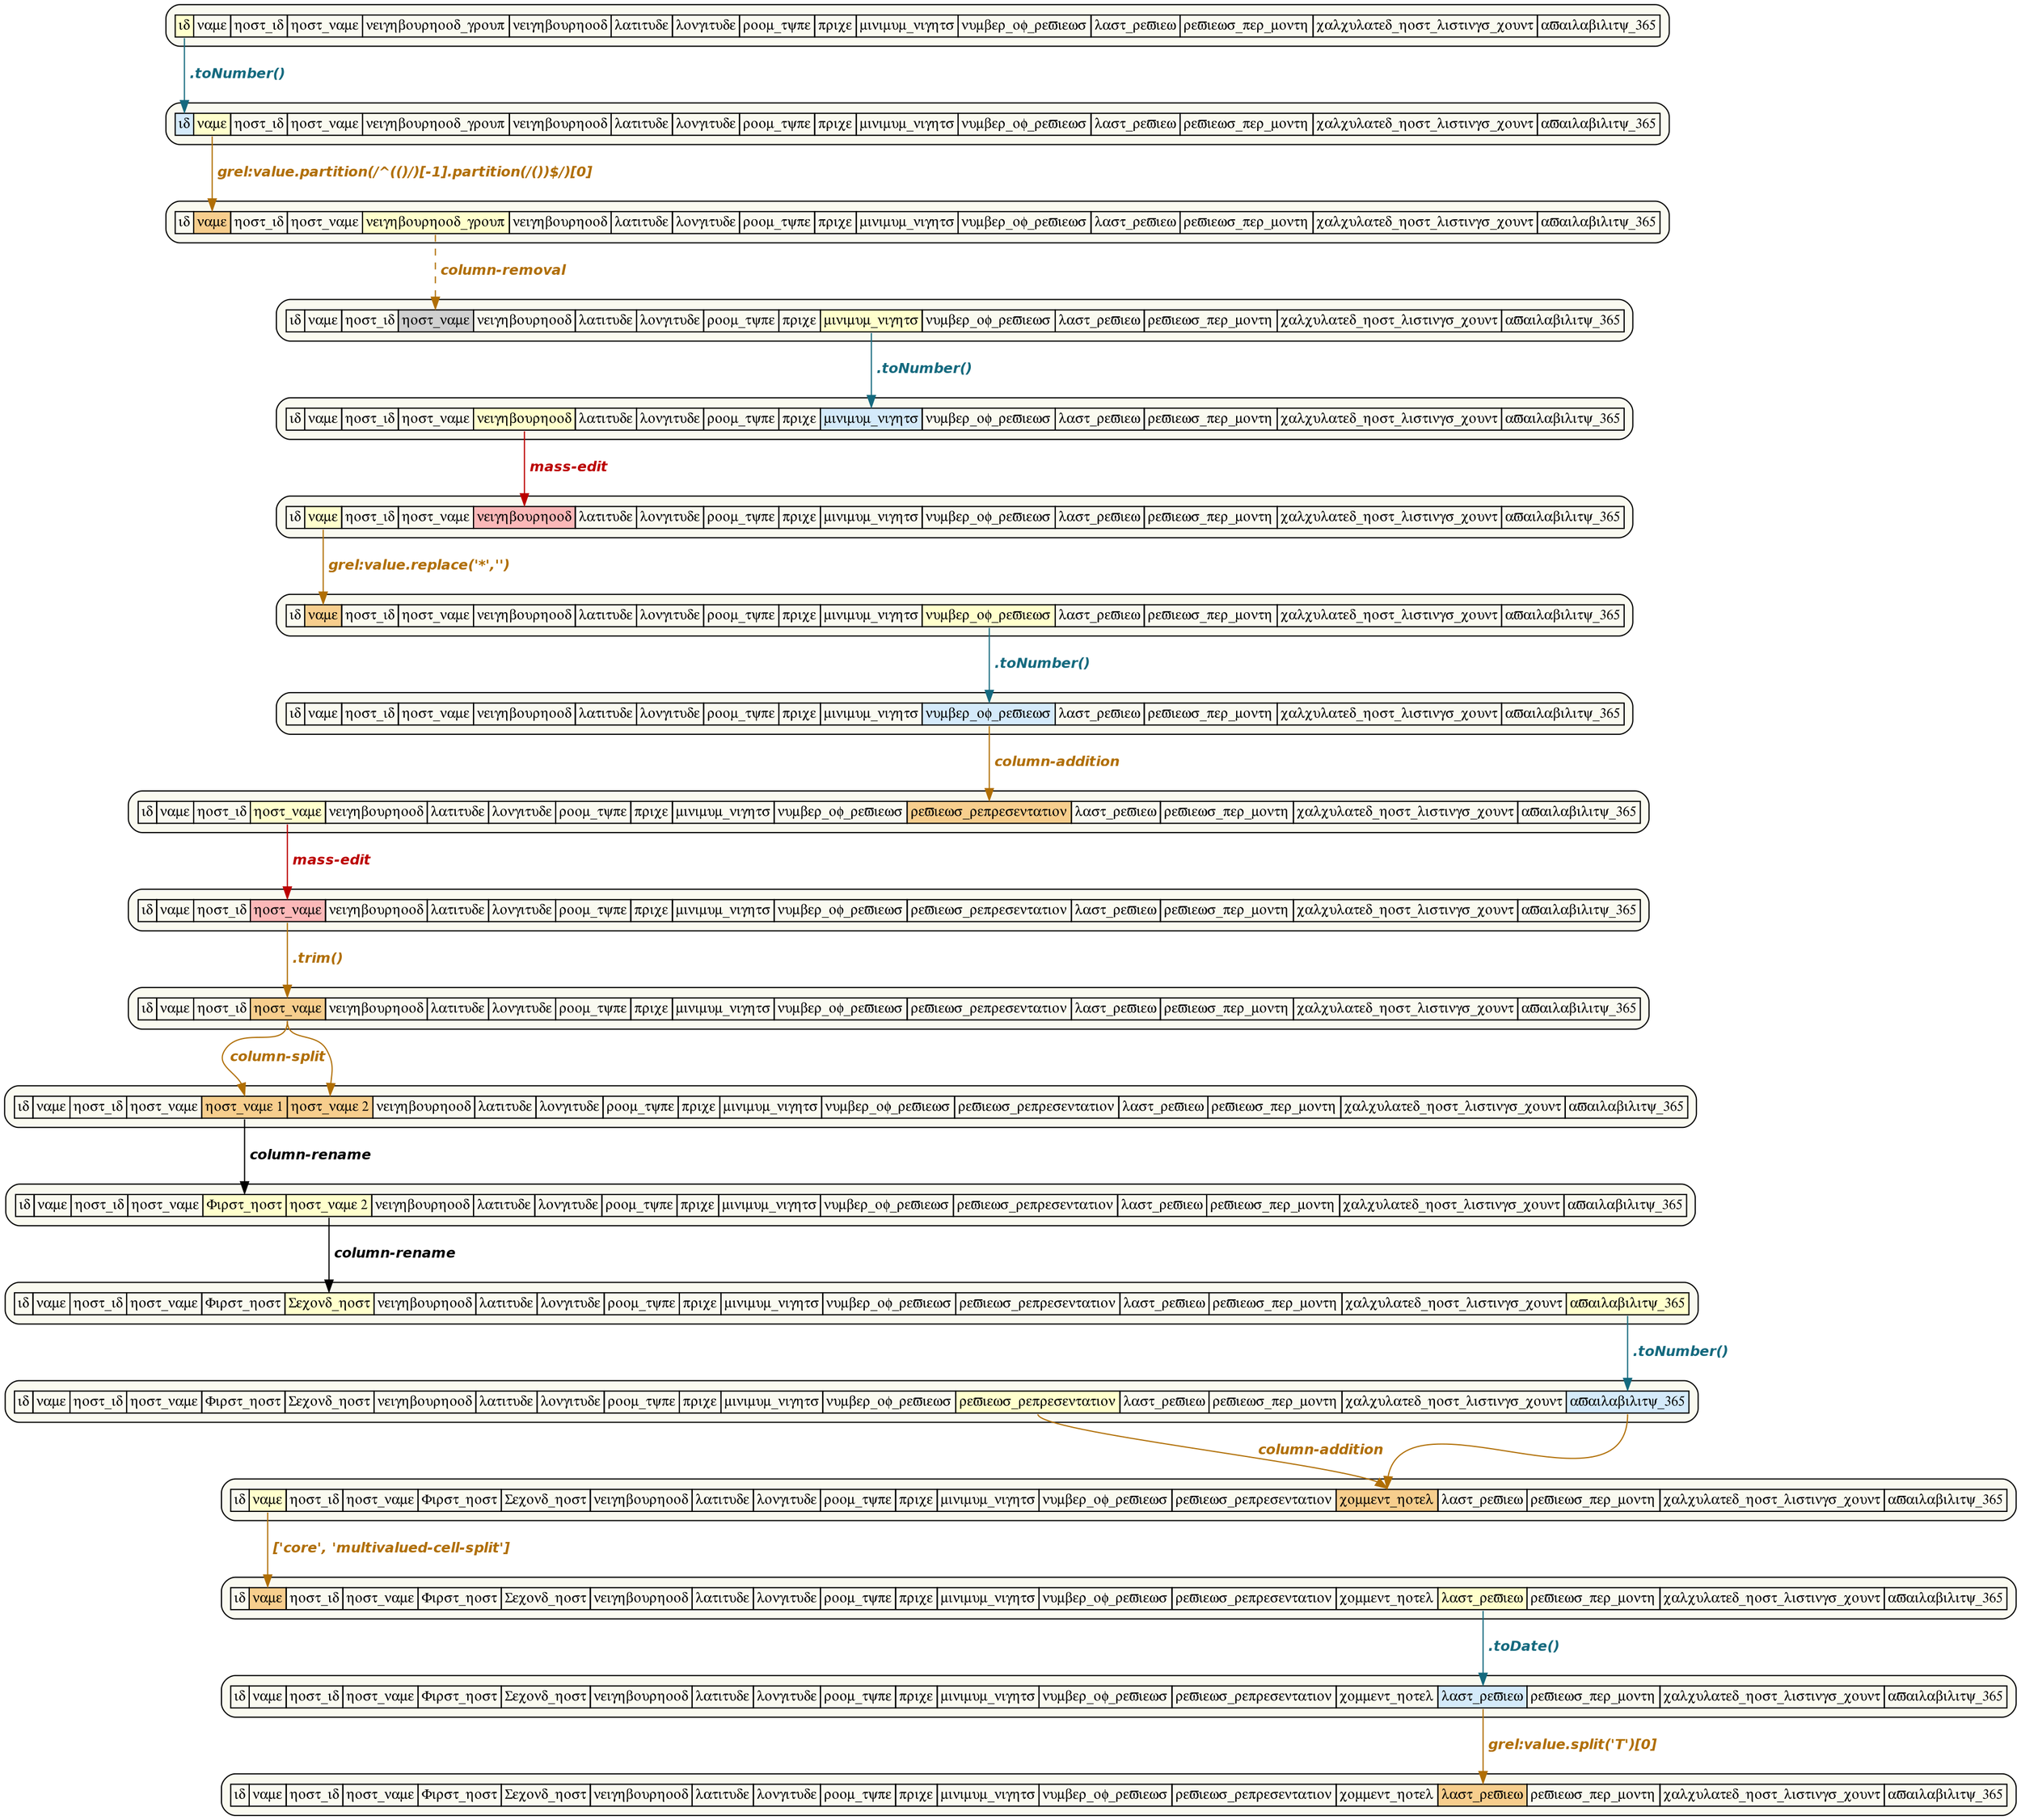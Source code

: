 digraph Schema_Evolution {
	graph [ranksep=0.5]
	node [fillcolor="#FAFAF0" fontname=Symbol fontsize=12 shape=box style="rounded,filled"]
	edge [fontname="Helvetica-BoldOblique" fontsize=12]
	schema0 [label=<<table align="left" border="0" cellspacing="0"><tr><td port="f0" border="1" bgcolor="#FFFFCC" >id</td><td port="f1" border="1">name</td><td port="f2" border="1">host_id</td><td port="f3" border="1">host_name</td><td port="f4" border="1">neighbourhood_group</td><td port="f5" border="1">neighbourhood</td><td port="f6" border="1">latitude</td><td port="f7" border="1">longitude</td><td port="f8" border="1">room_type</td><td port="f9" border="1">price</td><td port="f10" border="1">minimum_nights</td><td port="f11" border="1">number_of_reviews</td><td port="f12" border="1">last_review</td><td port="f13" border="1">reviews_per_month</td><td port="f14" border="1">calculated_host_listings_count</td><td port="f15" border="1">availability_365</td></tr></table>>]
	schema1 [label=<<table align="left" border="0" cellspacing="0"><tr><td port="f0" border="1" bgcolor="#d4eafa" >id</td><td port="f1" border="1" bgcolor="#FFFFCC" >name</td><td port="f2" border="1">host_id</td><td port="f3" border="1">host_name</td><td port="f4" border="1">neighbourhood_group</td><td port="f5" border="1">neighbourhood</td><td port="f6" border="1">latitude</td><td port="f7" border="1">longitude</td><td port="f8" border="1">room_type</td><td port="f9" border="1">price</td><td port="f10" border="1">minimum_nights</td><td port="f11" border="1">number_of_reviews</td><td port="f12" border="1">last_review</td><td port="f13" border="1">reviews_per_month</td><td port="f14" border="1">calculated_host_listings_count</td><td port="f15" border="1">availability_365</td></tr></table>>]
	schema2 [label=<<table align="left" border="0" cellspacing="0"><tr><td port="f0" border="1">id</td><td port="f1" border="1" bgcolor="#f7ce8d" >name</td><td port="f2" border="1">host_id</td><td port="f3" border="1">host_name</td><td port="f4" border="1" bgcolor="#FFFFCC" >neighbourhood_group</td><td port="f5" border="1">neighbourhood</td><td port="f6" border="1">latitude</td><td port="f7" border="1">longitude</td><td port="f8" border="1">room_type</td><td port="f9" border="1">price</td><td port="f10" border="1">minimum_nights</td><td port="f11" border="1">number_of_reviews</td><td port="f12" border="1">last_review</td><td port="f13" border="1">reviews_per_month</td><td port="f14" border="1">calculated_host_listings_count</td><td port="f15" border="1">availability_365</td></tr></table>>]
	schema3 [label=<<table align="left" border="0" cellspacing="0"><tr><td port="f0" border="1">id</td><td port="f1" border="1">name</td><td port="f2" border="1">host_id</td><td port="f3" border="1" bgcolor="#D0D0D0" >host_name</td><td port="f4" border="1">neighbourhood</td><td port="f5" border="1">latitude</td><td port="f6" border="1">longitude</td><td port="f7" border="1">room_type</td><td port="f8" border="1">price</td><td port="f9" border="1" bgcolor="#FFFFCC" >minimum_nights</td><td port="f10" border="1">number_of_reviews</td><td port="f11" border="1">last_review</td><td port="f12" border="1">reviews_per_month</td><td port="f13" border="1">calculated_host_listings_count</td><td port="f14" border="1">availability_365</td></tr></table>>]
	schema4 [label=<<table align="left" border="0" cellspacing="0"><tr><td port="f0" border="1">id</td><td port="f1" border="1">name</td><td port="f2" border="1">host_id</td><td port="f3" border="1">host_name</td><td port="f4" border="1" bgcolor="#FFFFCC" >neighbourhood</td><td port="f5" border="1">latitude</td><td port="f6" border="1">longitude</td><td port="f7" border="1">room_type</td><td port="f8" border="1">price</td><td port="f9" border="1" bgcolor="#d4eafa" >minimum_nights</td><td port="f10" border="1">number_of_reviews</td><td port="f11" border="1">last_review</td><td port="f12" border="1">reviews_per_month</td><td port="f13" border="1">calculated_host_listings_count</td><td port="f14" border="1">availability_365</td></tr></table>>]
	schema5 [label=<<table align="left" border="0" cellspacing="0"><tr><td port="f0" border="1">id</td><td port="f1" border="1" bgcolor="#FFFFCC" >name</td><td port="f2" border="1">host_id</td><td port="f3" border="1">host_name</td><td port="f4" border="1" bgcolor="#fbb8b8" >neighbourhood</td><td port="f5" border="1">latitude</td><td port="f6" border="1">longitude</td><td port="f7" border="1">room_type</td><td port="f8" border="1">price</td><td port="f9" border="1">minimum_nights</td><td port="f10" border="1">number_of_reviews</td><td port="f11" border="1">last_review</td><td port="f12" border="1">reviews_per_month</td><td port="f13" border="1">calculated_host_listings_count</td><td port="f14" border="1">availability_365</td></tr></table>>]
	schema6 [label=<<table align="left" border="0" cellspacing="0"><tr><td port="f0" border="1">id</td><td port="f1" border="1" bgcolor="#f7ce8d" >name</td><td port="f2" border="1">host_id</td><td port="f3" border="1">host_name</td><td port="f4" border="1">neighbourhood</td><td port="f5" border="1">latitude</td><td port="f6" border="1">longitude</td><td port="f7" border="1">room_type</td><td port="f8" border="1">price</td><td port="f9" border="1">minimum_nights</td><td port="f10" border="1" bgcolor="#FFFFCC" >number_of_reviews</td><td port="f11" border="1">last_review</td><td port="f12" border="1">reviews_per_month</td><td port="f13" border="1">calculated_host_listings_count</td><td port="f14" border="1">availability_365</td></tr></table>>]
	schema7 [label=<<table align="left" border="0" cellspacing="0"><tr><td port="f0" border="1">id</td><td port="f1" border="1">name</td><td port="f2" border="1">host_id</td><td port="f3" border="1">host_name</td><td port="f4" border="1">neighbourhood</td><td port="f5" border="1">latitude</td><td port="f6" border="1">longitude</td><td port="f7" border="1">room_type</td><td port="f8" border="1">price</td><td port="f9" border="1">minimum_nights</td><td port="f10" border="1" bgcolor="#d4eafa" >number_of_reviews</td><td port="f11" border="1">last_review</td><td port="f12" border="1">reviews_per_month</td><td port="f13" border="1">calculated_host_listings_count</td><td port="f14" border="1">availability_365</td></tr></table>>]
	schema8 [label=<<table align="left" border="0" cellspacing="0"><tr><td port="f0" border="1">id</td><td port="f1" border="1">name</td><td port="f2" border="1">host_id</td><td port="f3" border="1" bgcolor="#FFFFCC" >host_name</td><td port="f4" border="1">neighbourhood</td><td port="f5" border="1">latitude</td><td port="f6" border="1">longitude</td><td port="f7" border="1">room_type</td><td port="f8" border="1">price</td><td port="f9" border="1">minimum_nights</td><td port="f10" border="1">number_of_reviews</td><td port="f11" border="1" bgcolor="#f7ce8d" >reviews_representation</td><td port="f12" border="1">last_review</td><td port="f13" border="1">reviews_per_month</td><td port="f14" border="1">calculated_host_listings_count</td><td port="f15" border="1">availability_365</td></tr></table>>]
	schema9 [label=<<table align="left" border="0" cellspacing="0"><tr><td port="f0" border="1">id</td><td port="f1" border="1">name</td><td port="f2" border="1">host_id</td><td port="f3" border="1" bgcolor="#fbb8b8" >host_name</td><td port="f4" border="1">neighbourhood</td><td port="f5" border="1">latitude</td><td port="f6" border="1">longitude</td><td port="f7" border="1">room_type</td><td port="f8" border="1">price</td><td port="f9" border="1">minimum_nights</td><td port="f10" border="1">number_of_reviews</td><td port="f11" border="1">reviews_representation</td><td port="f12" border="1">last_review</td><td port="f13" border="1">reviews_per_month</td><td port="f14" border="1">calculated_host_listings_count</td><td port="f15" border="1">availability_365</td></tr></table>>]
	schema10 [label=<<table align="left" border="0" cellspacing="0"><tr><td port="f0" border="1">id</td><td port="f1" border="1">name</td><td port="f2" border="1">host_id</td><td port="f3" border="1" bgcolor="#f7ce8d" >host_name</td><td port="f4" border="1">neighbourhood</td><td port="f5" border="1">latitude</td><td port="f6" border="1">longitude</td><td port="f7" border="1">room_type</td><td port="f8" border="1">price</td><td port="f9" border="1">minimum_nights</td><td port="f10" border="1">number_of_reviews</td><td port="f11" border="1">reviews_representation</td><td port="f12" border="1">last_review</td><td port="f13" border="1">reviews_per_month</td><td port="f14" border="1">calculated_host_listings_count</td><td port="f15" border="1">availability_365</td></tr></table>>]
	schema11 [label=<<table align="left" border="0" cellspacing="0"><tr><td port="f0" border="1">id</td><td port="f1" border="1">name</td><td port="f2" border="1">host_id</td><td port="f3" border="1">host_name</td><td port="f4" border="1" bgcolor="#f7ce8d" >host_name 1</td><td port="f5" border="1" bgcolor="#f7ce8d" >host_name 2</td><td port="f6" border="1">neighbourhood</td><td port="f7" border="1">latitude</td><td port="f8" border="1">longitude</td><td port="f9" border="1">room_type</td><td port="f10" border="1">price</td><td port="f11" border="1">minimum_nights</td><td port="f12" border="1">number_of_reviews</td><td port="f13" border="1">reviews_representation</td><td port="f14" border="1">last_review</td><td port="f15" border="1">reviews_per_month</td><td port="f16" border="1">calculated_host_listings_count</td><td port="f17" border="1">availability_365</td></tr></table>>]
	schema12 [label=<<table align="left" border="0" cellspacing="0"><tr><td port="f0" border="1">id</td><td port="f1" border="1">name</td><td port="f2" border="1">host_id</td><td port="f3" border="1">host_name</td><td port="f4" border="1" bgcolor="#FFFFCC" >First_host</td><td port="f5" border="1" bgcolor="#FFFFCC" >host_name 2</td><td port="f6" border="1">neighbourhood</td><td port="f7" border="1">latitude</td><td port="f8" border="1">longitude</td><td port="f9" border="1">room_type</td><td port="f10" border="1">price</td><td port="f11" border="1">minimum_nights</td><td port="f12" border="1">number_of_reviews</td><td port="f13" border="1">reviews_representation</td><td port="f14" border="1">last_review</td><td port="f15" border="1">reviews_per_month</td><td port="f16" border="1">calculated_host_listings_count</td><td port="f17" border="1">availability_365</td></tr></table>>]
	schema13 [label=<<table align="left" border="0" cellspacing="0"><tr><td port="f0" border="1">id</td><td port="f1" border="1">name</td><td port="f2" border="1">host_id</td><td port="f3" border="1">host_name</td><td port="f4" border="1">First_host</td><td port="f5" border="1" bgcolor="#FFFFCC" >Second_host</td><td port="f6" border="1">neighbourhood</td><td port="f7" border="1">latitude</td><td port="f8" border="1">longitude</td><td port="f9" border="1">room_type</td><td port="f10" border="1">price</td><td port="f11" border="1">minimum_nights</td><td port="f12" border="1">number_of_reviews</td><td port="f13" border="1">reviews_representation</td><td port="f14" border="1">last_review</td><td port="f15" border="1">reviews_per_month</td><td port="f16" border="1">calculated_host_listings_count</td><td port="f17" border="1" bgcolor="#FFFFCC" >availability_365</td></tr></table>>]
	schema14 [label=<<table align="left" border="0" cellspacing="0"><tr><td port="f0" border="1">id</td><td port="f1" border="1">name</td><td port="f2" border="1">host_id</td><td port="f3" border="1">host_name</td><td port="f4" border="1">First_host</td><td port="f5" border="1">Second_host</td><td port="f6" border="1">neighbourhood</td><td port="f7" border="1">latitude</td><td port="f8" border="1">longitude</td><td port="f9" border="1">room_type</td><td port="f10" border="1">price</td><td port="f11" border="1">minimum_nights</td><td port="f12" border="1">number_of_reviews</td><td port="f13" border="1" bgcolor="#FFFFCC" >reviews_representation</td><td port="f14" border="1">last_review</td><td port="f15" border="1">reviews_per_month</td><td port="f16" border="1">calculated_host_listings_count</td><td port="f17" border="1" bgcolor="#d4eafa" >availability_365</td></tr></table>>]
	schema15 [label=<<table align="left" border="0" cellspacing="0"><tr><td port="f0" border="1">id</td><td port="f1" border="1" bgcolor="#FFFFCC" >name</td><td port="f2" border="1">host_id</td><td port="f3" border="1">host_name</td><td port="f4" border="1">First_host</td><td port="f5" border="1">Second_host</td><td port="f6" border="1">neighbourhood</td><td port="f7" border="1">latitude</td><td port="f8" border="1">longitude</td><td port="f9" border="1">room_type</td><td port="f10" border="1">price</td><td port="f11" border="1">minimum_nights</td><td port="f12" border="1">number_of_reviews</td><td port="f13" border="1">reviews_representation</td><td port="f14" border="1" bgcolor="#f7ce8d" >comment_hotel</td><td port="f15" border="1">last_review</td><td port="f16" border="1">reviews_per_month</td><td port="f17" border="1">calculated_host_listings_count</td><td port="f18" border="1">availability_365</td></tr></table>>]
	schema16 [label=<<table align="left" border="0" cellspacing="0"><tr><td port="f0" border="1">id</td><td port="f1" border="1" bgcolor="#f7ce8d" >name</td><td port="f2" border="1">host_id</td><td port="f3" border="1">host_name</td><td port="f4" border="1">First_host</td><td port="f5" border="1">Second_host</td><td port="f6" border="1">neighbourhood</td><td port="f7" border="1">latitude</td><td port="f8" border="1">longitude</td><td port="f9" border="1">room_type</td><td port="f10" border="1">price</td><td port="f11" border="1">minimum_nights</td><td port="f12" border="1">number_of_reviews</td><td port="f13" border="1">reviews_representation</td><td port="f14" border="1">comment_hotel</td><td port="f15" border="1" bgcolor="#FFFFCC" >last_review</td><td port="f16" border="1">reviews_per_month</td><td port="f17" border="1">calculated_host_listings_count</td><td port="f18" border="1">availability_365</td></tr></table>>]
	schema17 [label=<<table align="left" border="0" cellspacing="0"><tr><td port="f0" border="1">id</td><td port="f1" border="1">name</td><td port="f2" border="1">host_id</td><td port="f3" border="1">host_name</td><td port="f4" border="1">First_host</td><td port="f5" border="1">Second_host</td><td port="f6" border="1">neighbourhood</td><td port="f7" border="1">latitude</td><td port="f8" border="1">longitude</td><td port="f9" border="1">room_type</td><td port="f10" border="1">price</td><td port="f11" border="1">minimum_nights</td><td port="f12" border="1">number_of_reviews</td><td port="f13" border="1">reviews_representation</td><td port="f14" border="1">comment_hotel</td><td port="f15" border="1" bgcolor="#d4eafa" >last_review</td><td port="f16" border="1">reviews_per_month</td><td port="f17" border="1">calculated_host_listings_count</td><td port="f18" border="1">availability_365</td></tr></table>>]
	schema18 [label=<<table align="left" border="0" cellspacing="0"><tr><td port="f0" border="1">id</td><td port="f1" border="1">name</td><td port="f2" border="1">host_id</td><td port="f3" border="1">host_name</td><td port="f4" border="1">First_host</td><td port="f5" border="1">Second_host</td><td port="f6" border="1">neighbourhood</td><td port="f7" border="1">latitude</td><td port="f8" border="1">longitude</td><td port="f9" border="1">room_type</td><td port="f10" border="1">price</td><td port="f11" border="1">minimum_nights</td><td port="f12" border="1">number_of_reviews</td><td port="f13" border="1">reviews_representation</td><td port="f14" border="1">comment_hotel</td><td port="f15" border="1" bgcolor="#f7ce8d" >last_review</td><td port="f16" border="1">reviews_per_month</td><td port="f17" border="1">calculated_host_listings_count</td><td port="f18" border="1">availability_365</td></tr></table>>]
	schema0:f0 -> schema1:f0 [label=" .toNumber()" color="#14697e" fontcolor="#14697e"]
	schema1:f1 -> schema2:f1 [label=" grel:value.partition(/^(\()/)[-1].partition(/(\))$/)[0]" color="#b06e04" fontcolor="#b06e04"]
	schema2:f4 -> schema3:f3 [label=" column-removal" color="#b06e04" fontcolor="#b06e04" style=dashed]
	schema3:f9 -> schema4:f9 [label=" .toNumber()" color="#14697e" fontcolor="#14697e"]
	schema4:f4 -> schema5:f4 [label=" mass-edit" color="#BB0000" fontcolor="#BB0000"]
	schema5:f1 -> schema6:f1 [label=" grel:value.replace('*','')" color="#b06e04" fontcolor="#b06e04"]
	schema6:f10 -> schema7:f10 [label=" .toNumber()" color="#14697e" fontcolor="#14697e"]
	schema7:f10 -> schema8:f11 [label=" column-addition" color="#b06e04" fontcolor="#b06e04"]
	schema8:f3 -> schema9:f3 [label=" mass-edit" color="#BB0000" fontcolor="#BB0000"]
	schema9:f3 -> schema10:f3 [label=" .trim()" color="#b06e04" fontcolor="#b06e04"]
	schema10:f3 -> schema11:f4 [label=" column-split" color="#b06e04" fontcolor="#b06e04"]
	schema10:f3 -> schema11:f5 [label=" " color="#b06e04" fontcolor="#b06e04"]
	schema11:f4 -> schema12:f4 [label=" column-rename" color="#000000" fontcolor="#000000"]
	schema12:f5 -> schema13:f5 [label=" column-rename" color="#000000" fontcolor="#000000"]
	schema13:f17 -> schema14:f17 [label=" .toNumber()" color="#14697e" fontcolor="#14697e"]
	schema14:f17 -> schema15:f14 [label=" " color="#b06e04" fontcolor="#b06e04"]
	schema14:f13 -> schema15:f14 [label=" column-addition" color="#b06e04" fontcolor="#b06e04"]
	schema15:f1 -> schema16:f1 [label=" ['core', 'multivalued-cell-split']" color="#b06e04" fontcolor="#b06e04"]
	schema16:f15 -> schema17:f15 [label=" .toDate()" color="#14697e" fontcolor="#14697e"]
	schema17:f15 -> schema18:f15 [label=" grel:value.split('T')[0]" color="#b06e04" fontcolor="#b06e04"]
}
